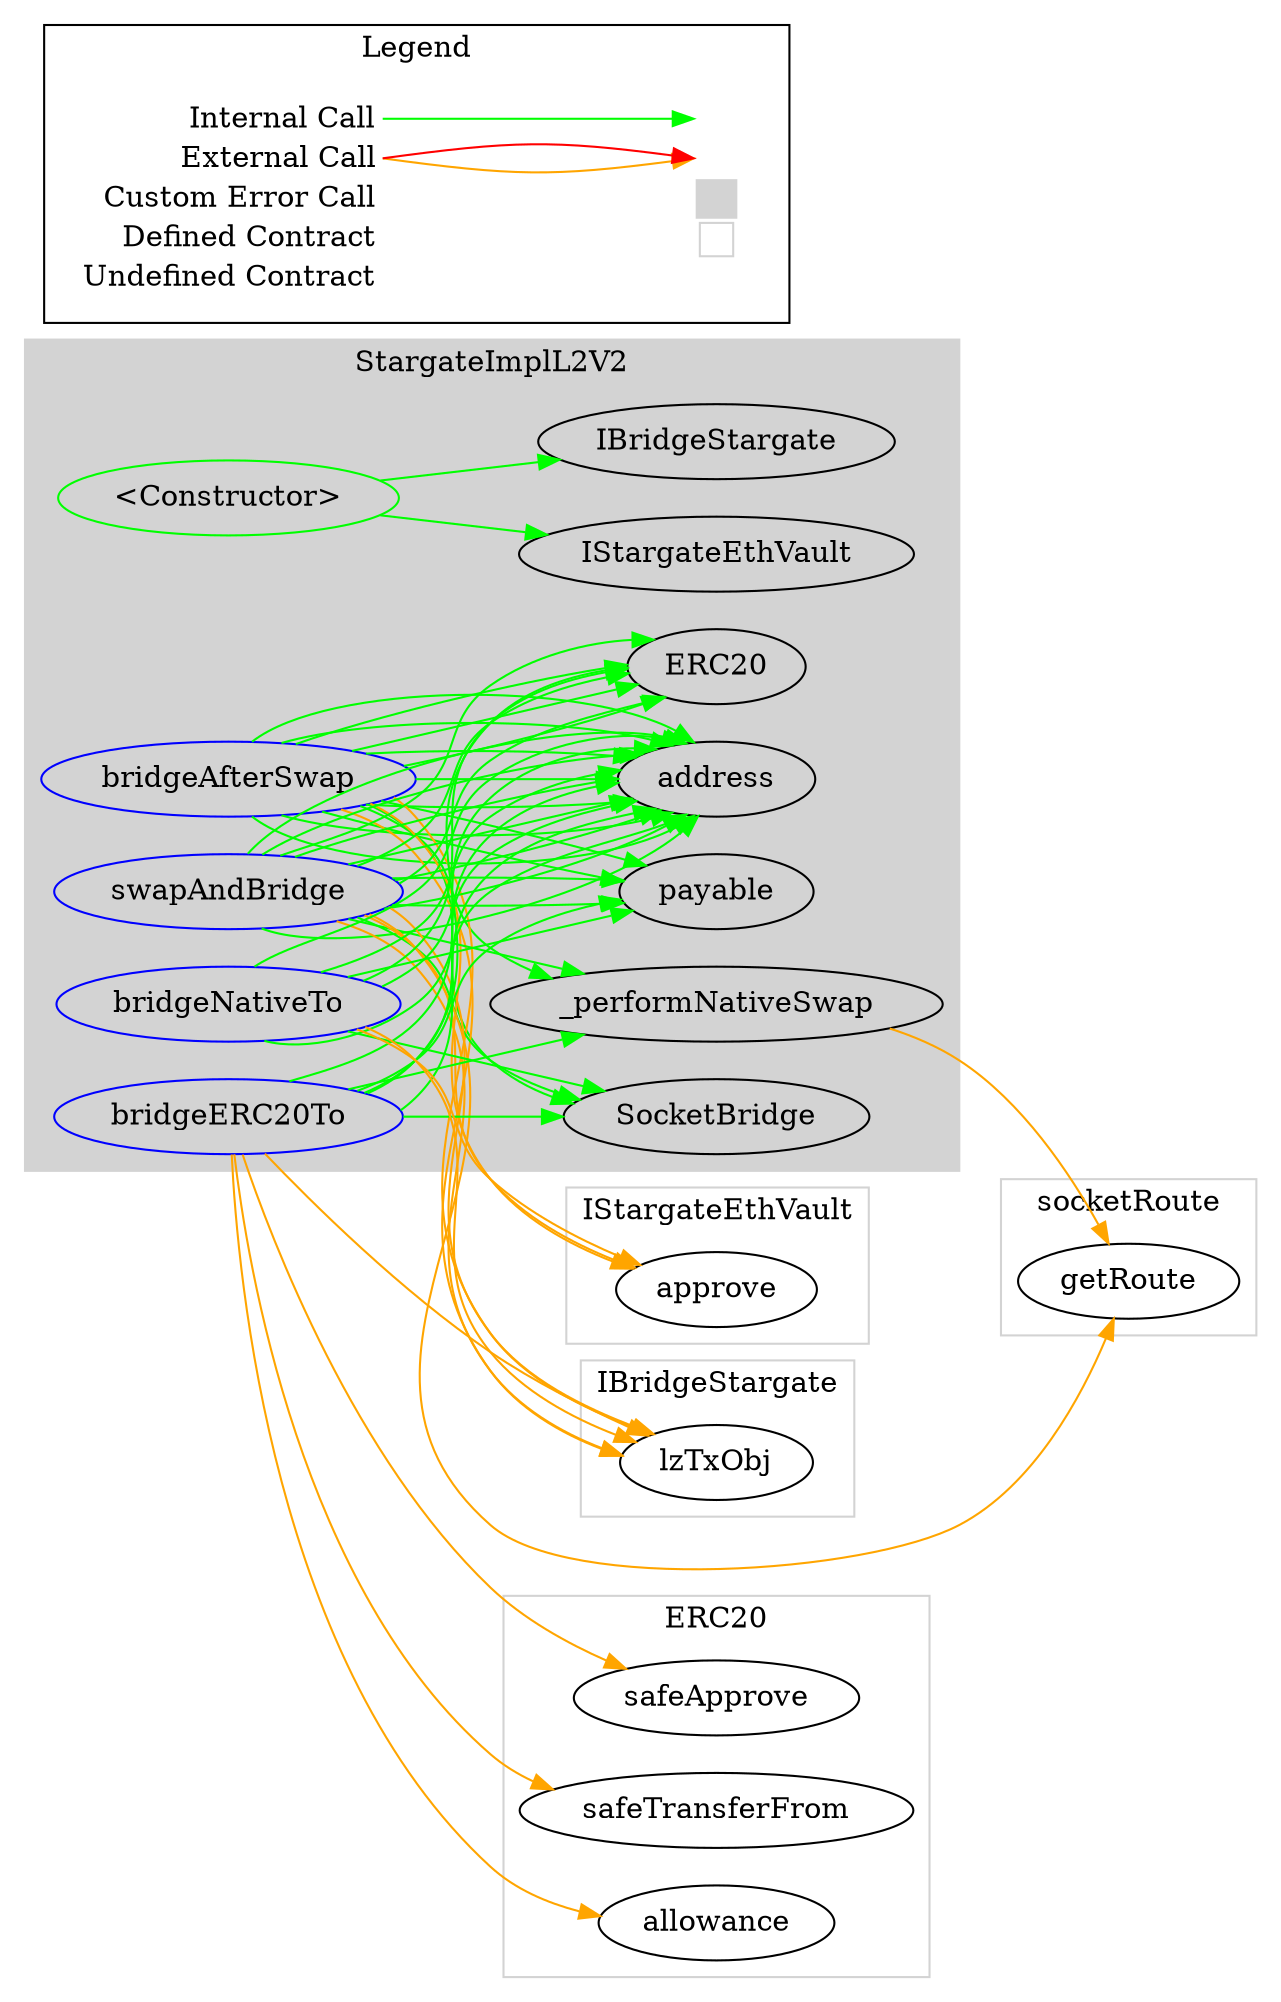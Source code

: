 digraph G {
  graph [ ratio = "auto", page = "100", compound =true ];
subgraph "clusterStargateImplL2V2" {
  graph [ label = "StargateImplL2V2", color = "lightgray", style = "filled", bgcolor = "lightgray" ];
  "StargateImplL2V2.<Constructor>" [ label = "<Constructor>", color = "green" ];
  "StargateImplL2V2.bridgeAfterSwap" [ label = "bridgeAfterSwap", color = "blue" ];
  "StargateImplL2V2.swapAndBridge" [ label = "swapAndBridge", color = "blue" ];
  "StargateImplL2V2.bridgeERC20To" [ label = "bridgeERC20To", color = "blue" ];
  "StargateImplL2V2.bridgeNativeTo" [ label = "bridgeNativeTo", color = "blue" ];
  "StargateImplL2V2._performNativeSwap" [ label = "_performNativeSwap" ];
  "StargateImplL2V2.IBridgeStargate" [ label = "IBridgeStargate" ];
  "StargateImplL2V2.IStargateEthVault" [ label = "IStargateEthVault" ];
  "StargateImplL2V2.ERC20" [ label = "ERC20" ];
  "StargateImplL2V2.address" [ label = "address" ];
  "StargateImplL2V2.payable" [ label = "payable" ];
  "StargateImplL2V2.SocketBridge" [ label = "SocketBridge" ];
}

subgraph "clusterIStargateEthVault" {
  graph [ label = "IStargateEthVault", color = "lightgray" ];
  "IStargateEthVault.approve" [ label = "approve" ];
}

subgraph "clusterIBridgeStargate" {
  graph [ label = "IBridgeStargate", color = "lightgray" ];
  "IBridgeStargate.lzTxObj" [ label = "lzTxObj" ];
}

subgraph "clustersocketRoute" {
  graph [ label = "socketRoute", color = "lightgray" ];
  "socketRoute.getRoute" [ label = "getRoute" ];
}

subgraph "clusterERC20" {
  graph [ label = "ERC20", color = "lightgray" ];
  "ERC20.safeTransferFrom" [ label = "safeTransferFrom" ];
  "ERC20.allowance" [ label = "allowance" ];
  "ERC20.safeApprove" [ label = "safeApprove" ];
}

  "StargateImplL2V2.<Constructor>";
  "StargateImplL2V2.IBridgeStargate";
  "StargateImplL2V2.IStargateEthVault";
  "StargateImplL2V2.bridgeAfterSwap";
  "StargateImplL2V2.ERC20";
  "StargateImplL2V2.address";
  "IStargateEthVault.approve";
  "StargateImplL2V2.payable";
  "IBridgeStargate.lzTxObj";
  "StargateImplL2V2._performNativeSwap";
  "StargateImplL2V2.SocketBridge";
  "StargateImplL2V2.swapAndBridge";
  "socketRoute.getRoute";
  "StargateImplL2V2.bridgeERC20To";
  "ERC20.safeTransferFrom";
  "ERC20.allowance";
  "ERC20.safeApprove";
  "StargateImplL2V2.bridgeNativeTo";
  "StargateImplL2V2.<Constructor>" -> "StargateImplL2V2.IBridgeStargate" [ color = "green" ];
  "StargateImplL2V2.<Constructor>" -> "StargateImplL2V2.IStargateEthVault" [ color = "green" ];
  "StargateImplL2V2.bridgeAfterSwap" -> "StargateImplL2V2.ERC20" [ color = "green" ];
  "StargateImplL2V2.bridgeAfterSwap" -> "StargateImplL2V2.address" [ color = "green" ];
  "StargateImplL2V2.bridgeAfterSwap" -> "StargateImplL2V2.address" [ color = "green" ];
  "StargateImplL2V2.bridgeAfterSwap" -> "StargateImplL2V2.address" [ color = "green" ];
  "StargateImplL2V2.bridgeAfterSwap" -> "IStargateEthVault.approve" [ color = "orange" ];
  "StargateImplL2V2.bridgeAfterSwap" -> "StargateImplL2V2.address" [ color = "green" ];
  "StargateImplL2V2.bridgeAfterSwap" -> "StargateImplL2V2.payable" [ color = "green" ];
  "StargateImplL2V2.bridgeAfterSwap" -> "IBridgeStargate.lzTxObj" [ color = "orange" ];
  "StargateImplL2V2.bridgeAfterSwap" -> "StargateImplL2V2._performNativeSwap" [ color = "green" ];
  "StargateImplL2V2.bridgeAfterSwap" -> "StargateImplL2V2.ERC20" [ color = "green" ];
  "StargateImplL2V2.bridgeAfterSwap" -> "StargateImplL2V2.address" [ color = "green" ];
  "StargateImplL2V2.bridgeAfterSwap" -> "StargateImplL2V2.address" [ color = "green" ];
  "StargateImplL2V2.bridgeAfterSwap" -> "StargateImplL2V2.ERC20" [ color = "green" ];
  "StargateImplL2V2.bridgeAfterSwap" -> "StargateImplL2V2.address" [ color = "green" ];
  "StargateImplL2V2.bridgeAfterSwap" -> "StargateImplL2V2.payable" [ color = "green" ];
  "StargateImplL2V2.bridgeAfterSwap" -> "IBridgeStargate.lzTxObj" [ color = "orange" ];
  "StargateImplL2V2.bridgeAfterSwap" -> "StargateImplL2V2.SocketBridge" [ color = "green" ];
  "StargateImplL2V2.swapAndBridge" -> "socketRoute.getRoute" [ color = "orange" ];
  "StargateImplL2V2.swapAndBridge" -> "StargateImplL2V2.ERC20" [ color = "green" ];
  "StargateImplL2V2.swapAndBridge" -> "StargateImplL2V2.address" [ color = "green" ];
  "StargateImplL2V2.swapAndBridge" -> "StargateImplL2V2.address" [ color = "green" ];
  "StargateImplL2V2.swapAndBridge" -> "StargateImplL2V2.address" [ color = "green" ];
  "StargateImplL2V2.swapAndBridge" -> "IStargateEthVault.approve" [ color = "orange" ];
  "StargateImplL2V2.swapAndBridge" -> "StargateImplL2V2.address" [ color = "green" ];
  "StargateImplL2V2.swapAndBridge" -> "StargateImplL2V2.payable" [ color = "green" ];
  "StargateImplL2V2.swapAndBridge" -> "IBridgeStargate.lzTxObj" [ color = "orange" ];
  "StargateImplL2V2.swapAndBridge" -> "StargateImplL2V2._performNativeSwap" [ color = "green" ];
  "StargateImplL2V2.swapAndBridge" -> "StargateImplL2V2.ERC20" [ color = "green" ];
  "StargateImplL2V2.swapAndBridge" -> "StargateImplL2V2.address" [ color = "green" ];
  "StargateImplL2V2.swapAndBridge" -> "StargateImplL2V2.address" [ color = "green" ];
  "StargateImplL2V2.swapAndBridge" -> "StargateImplL2V2.ERC20" [ color = "green" ];
  "StargateImplL2V2.swapAndBridge" -> "StargateImplL2V2.address" [ color = "green" ];
  "StargateImplL2V2.swapAndBridge" -> "StargateImplL2V2.payable" [ color = "green" ];
  "StargateImplL2V2.swapAndBridge" -> "IBridgeStargate.lzTxObj" [ color = "orange" ];
  "StargateImplL2V2.swapAndBridge" -> "StargateImplL2V2.SocketBridge" [ color = "green" ];
  "StargateImplL2V2.bridgeERC20To" -> "StargateImplL2V2._performNativeSwap" [ color = "green" ];
  "StargateImplL2V2.bridgeERC20To" -> "StargateImplL2V2.ERC20" [ color = "green" ];
  "StargateImplL2V2.bridgeERC20To" -> "ERC20.safeTransferFrom" [ color = "orange" ];
  "StargateImplL2V2.bridgeERC20To" -> "ERC20.allowance" [ color = "orange" ];
  "StargateImplL2V2.bridgeERC20To" -> "StargateImplL2V2.address" [ color = "green" ];
  "StargateImplL2V2.bridgeERC20To" -> "StargateImplL2V2.address" [ color = "green" ];
  "StargateImplL2V2.bridgeERC20To" -> "ERC20.safeApprove" [ color = "orange" ];
  "StargateImplL2V2.bridgeERC20To" -> "StargateImplL2V2.address" [ color = "green" ];
  "StargateImplL2V2.bridgeERC20To" -> "StargateImplL2V2.payable" [ color = "green" ];
  "StargateImplL2V2.bridgeERC20To" -> "IBridgeStargate.lzTxObj" [ color = "orange" ];
  "StargateImplL2V2.bridgeERC20To" -> "StargateImplL2V2.SocketBridge" [ color = "green" ];
  "StargateImplL2V2.bridgeNativeTo" -> "StargateImplL2V2.ERC20" [ color = "green" ];
  "StargateImplL2V2.bridgeNativeTo" -> "StargateImplL2V2.address" [ color = "green" ];
  "StargateImplL2V2.bridgeNativeTo" -> "StargateImplL2V2.address" [ color = "green" ];
  "StargateImplL2V2.bridgeNativeTo" -> "StargateImplL2V2.address" [ color = "green" ];
  "StargateImplL2V2.bridgeNativeTo" -> "IStargateEthVault.approve" [ color = "orange" ];
  "StargateImplL2V2.bridgeNativeTo" -> "StargateImplL2V2.address" [ color = "green" ];
  "StargateImplL2V2.bridgeNativeTo" -> "StargateImplL2V2.payable" [ color = "green" ];
  "StargateImplL2V2.bridgeNativeTo" -> "IBridgeStargate.lzTxObj" [ color = "orange" ];
  "StargateImplL2V2.bridgeNativeTo" -> "StargateImplL2V2.SocketBridge" [ color = "green" ];
  "StargateImplL2V2._performNativeSwap" -> "socketRoute.getRoute" [ color = "orange" ];


rankdir=LR
node [shape=plaintext]
subgraph cluster_01 { 
label = "Legend";
key [label=<<table border="0" cellpadding="2" cellspacing="0" cellborder="0">
  <tr><td align="right" port="i1">Internal Call</td></tr>
  <tr><td align="right" port="i2">External Call</td></tr>
  <tr><td align="right" port="i2">Custom Error Call</td></tr>
  <tr><td align="right" port="i3">Defined Contract</td></tr>
  <tr><td align="right" port="i4">Undefined Contract</td></tr>
  </table>>]
key2 [label=<<table border="0" cellpadding="2" cellspacing="0" cellborder="0">
  <tr><td port="i1">&nbsp;&nbsp;&nbsp;</td></tr>
  <tr><td port="i2">&nbsp;&nbsp;&nbsp;</td></tr>
  <tr><td port="i3" bgcolor="lightgray">&nbsp;&nbsp;&nbsp;</td></tr>
  <tr><td port="i4">
    <table border="1" cellborder="0" cellspacing="0" cellpadding="7" color="lightgray">
      <tr>
       <td></td>
      </tr>
     </table>
  </td></tr>
  </table>>]
key:i1:e -> key2:i1:w [color="green"]
key:i2:e -> key2:i2:w [color="orange"]
key:i2:e -> key2:i2:w [color="red"]
}
}

